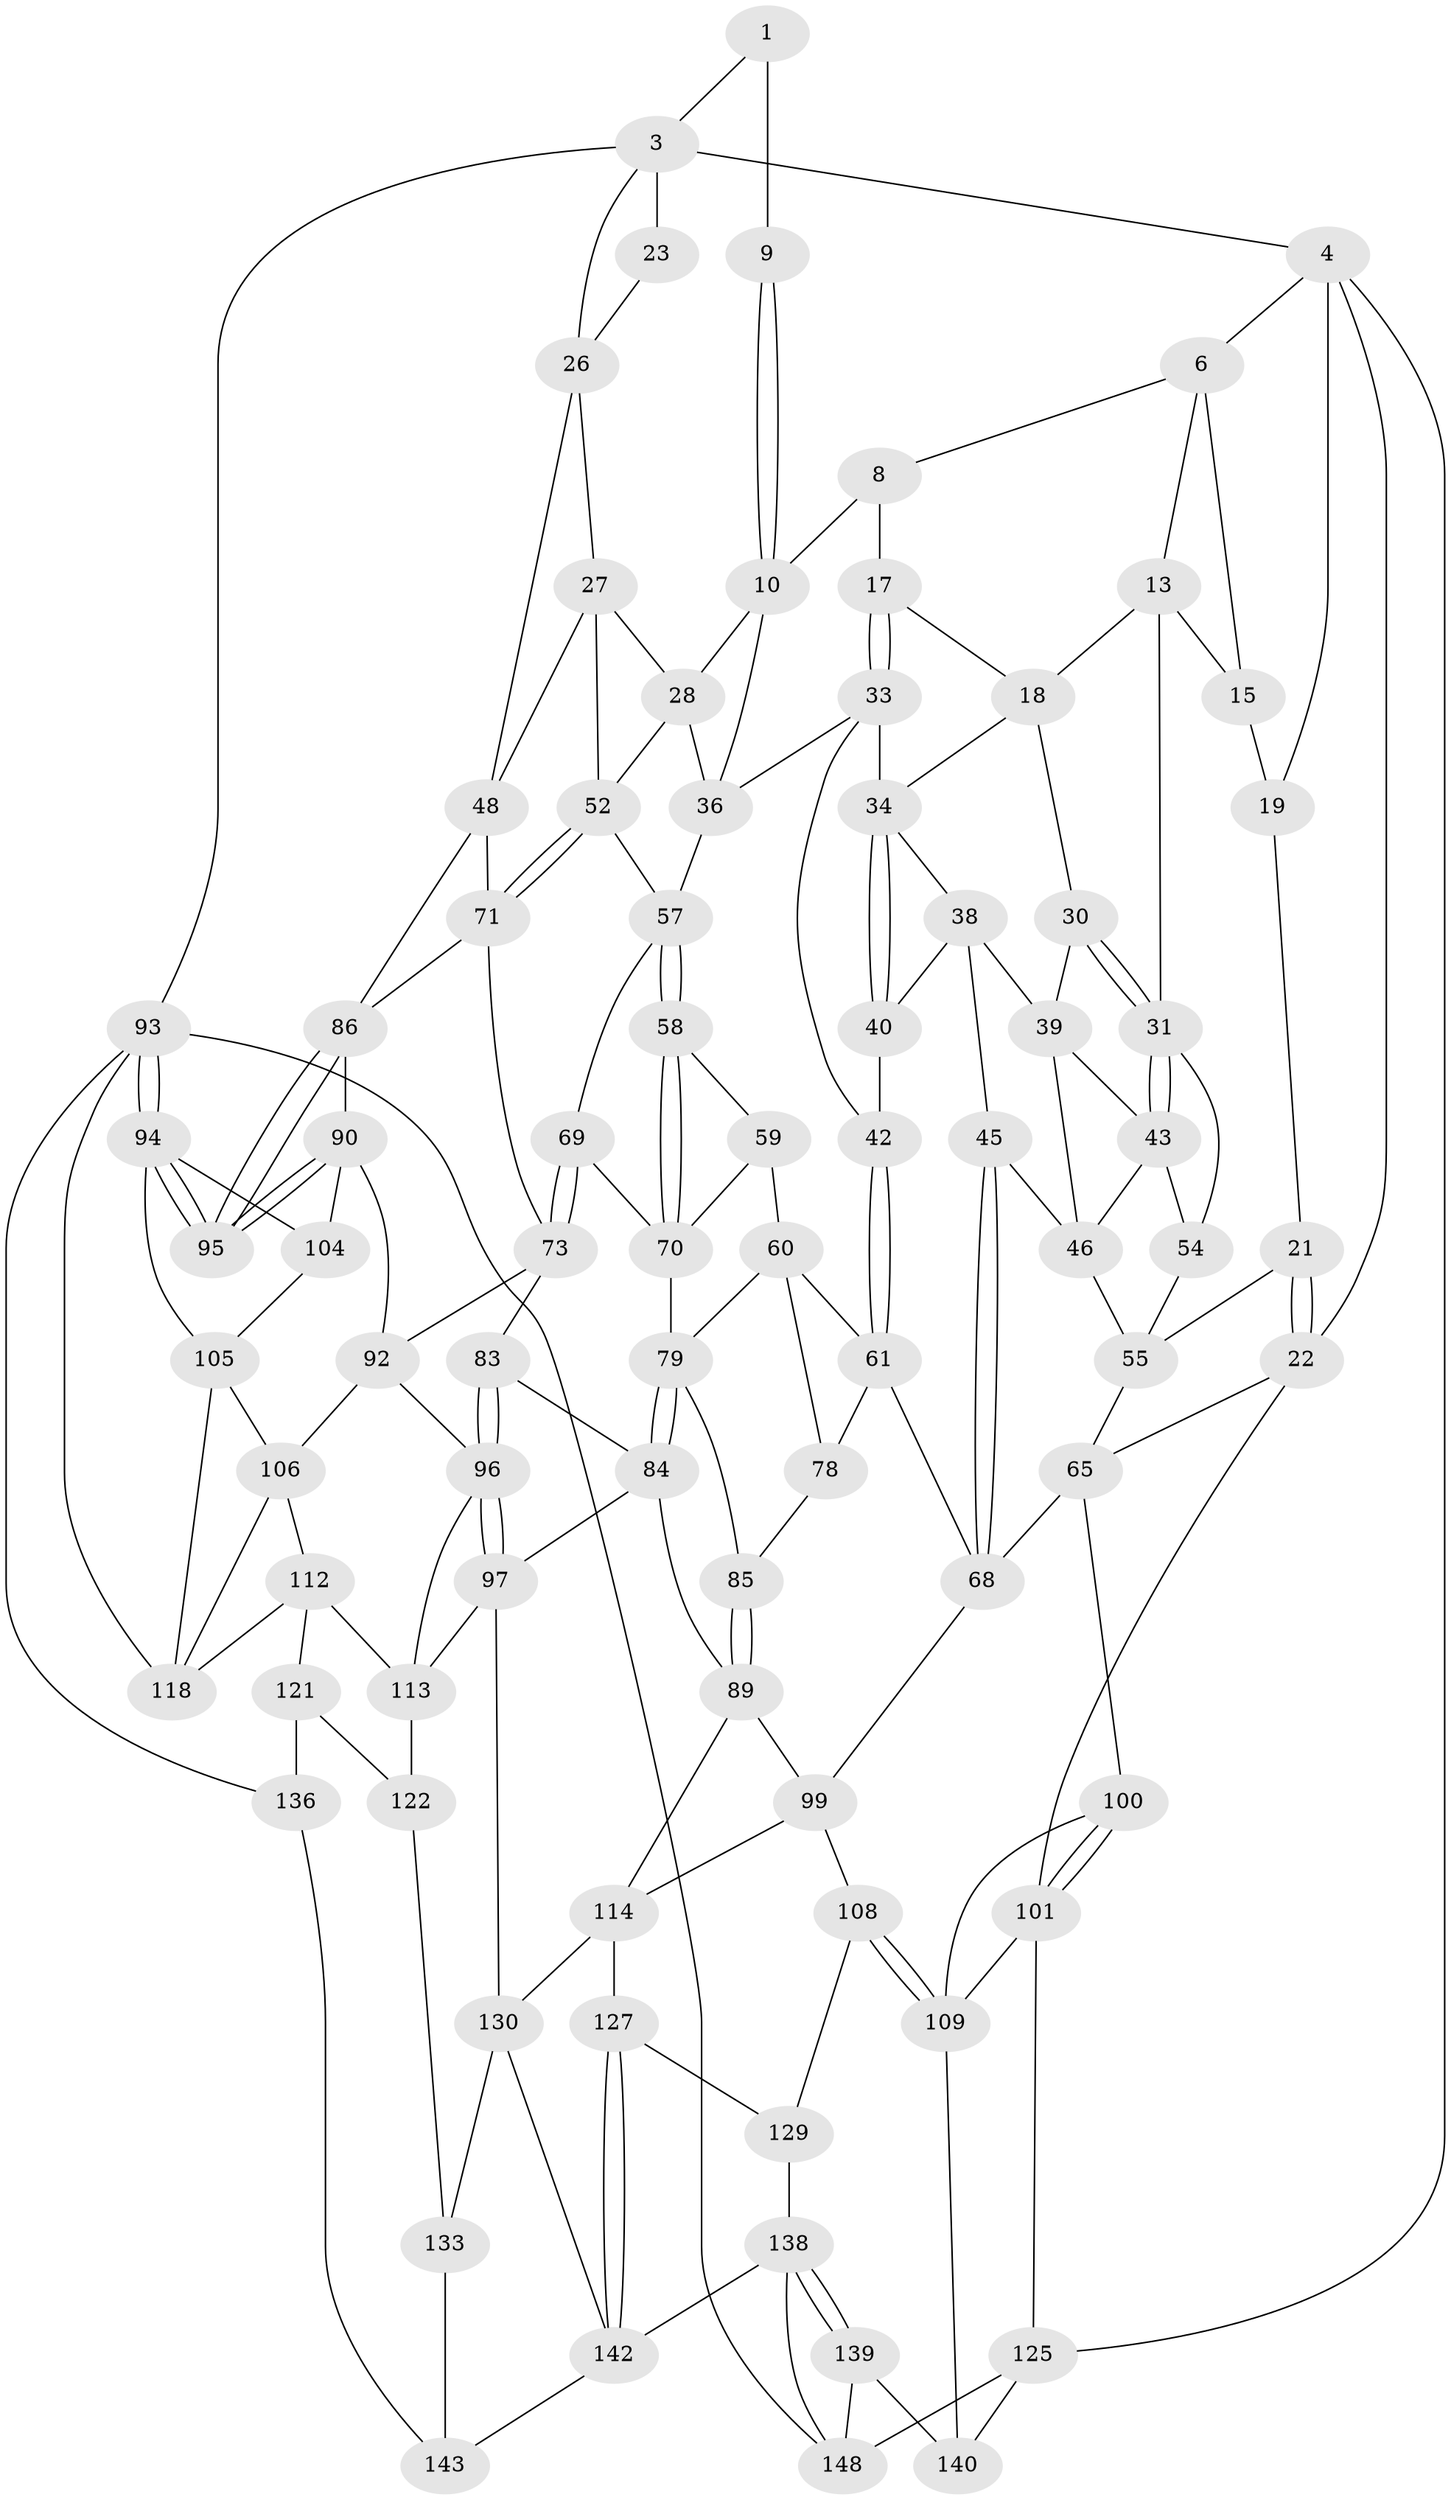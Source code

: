 // Generated by graph-tools (version 1.1) at 2025/52/02/27/25 19:52:43]
// undirected, 85 vertices, 178 edges
graph export_dot {
graph [start="1"]
  node [color=gray90,style=filled];
  1 [pos="+0.7327894965946485+0",super="+2"];
  3 [pos="+1+0",super="+24"];
  4 [pos="+0+0",super="+5"];
  6 [pos="+0.16759961770096077+0",super="+7"];
  8 [pos="+0.6663438466884893+0",super="+12"];
  9 [pos="+0.8196842944950639+0.011022407398080853",super="+25"];
  10 [pos="+0.7973193044106499+0.13148980600779156",super="+11"];
  13 [pos="+0.26975766879429486+0",super="+14"];
  15 [pos="+0.1546957949189273+0.18604683537009528",super="+16"];
  17 [pos="+0.4834162666662771+0.1120965563864947"];
  18 [pos="+0.328895902668965+0.05033283124360882",super="+29"];
  19 [pos="+0.05371219869413771+0.0477000489179459",super="+20"];
  21 [pos="+0+0.24519932985210222"];
  22 [pos="+0+0.2755005232827786",super="+66"];
  23 [pos="+0.9469130517756206+0.08328863824256864"];
  26 [pos="+0.9021101818900212+0.20236305510108343",super="+47"];
  27 [pos="+0.894804811741541+0.20377955449605775",super="+49"];
  28 [pos="+0.8165064369794583+0.17763433200072218",super="+50"];
  30 [pos="+0.3064337542775998+0.1216246406894618"];
  31 [pos="+0.1935713917783768+0.20464260415273802",super="+32"];
  33 [pos="+0.47525830804496383+0.16670270856413974",super="+37"];
  34 [pos="+0.38226520904507577+0.16867103190032678",super="+35"];
  36 [pos="+0.6339994214980892+0.20797098796053082",super="+51"];
  38 [pos="+0.3422888826344137+0.20555074335949686",super="+41"];
  39 [pos="+0.29153808552995364+0.2199875638794173",super="+44"];
  40 [pos="+0.43684372215514183+0.26770876229824075"];
  42 [pos="+0.4667141054820917+0.26012625660023897"];
  43 [pos="+0.19816971787918491+0.21407242258993042",super="+56"];
  45 [pos="+0.35536087995872845+0.3169267940237549"];
  46 [pos="+0.2854450186558037+0.28788521792564153",super="+62"];
  48 [pos="+1+0.2786264467909166",super="+81"];
  52 [pos="+0.8338625627493289+0.3448989328997449",super="+53"];
  54 [pos="+0.11633470702154891+0.2762371368711274"];
  55 [pos="+0+0.24648955512119758",super="+64"];
  57 [pos="+0.6510109689515802+0.27709437127001835",super="+63"];
  58 [pos="+0.6057415363588049+0.34140986064678236"];
  59 [pos="+0.5725866107449782+0.35481903615774174"];
  60 [pos="+0.5536939668519025+0.35596253161196956",super="+77"];
  61 [pos="+0.5022218002555885+0.30747623263505125",super="+67"];
  65 [pos="+0.14395221290448376+0.4216985649906258",super="+75"];
  68 [pos="+0.35374035215058386+0.482495834139863",super="+74"];
  69 [pos="+0.708965246828143+0.42156809358520175"];
  70 [pos="+0.6769052383681566+0.41963262154155795",super="+76"];
  71 [pos="+0.8402770631902686+0.422879250132057",super="+72"];
  73 [pos="+0.7912833360722668+0.4687347316044221",super="+82"];
  78 [pos="+0.4063020392816439+0.4835898656626829"];
  79 [pos="+0.6073817162739719+0.4934460369092931",super="+80"];
  83 [pos="+0.7143199631729844+0.5403644955497205"];
  84 [pos="+0.6339885830689274+0.530783931872487",super="+88"];
  85 [pos="+0.48383707150548416+0.5163602184323699"];
  86 [pos="+1+0.4457050475800115",super="+87"];
  89 [pos="+0.566879300288828+0.6855099092638754",super="+98"];
  90 [pos="+0.9229633114556761+0.5980214823933692",super="+91"];
  92 [pos="+0.7766836932345337+0.5724708805493061",super="+102"];
  93 [pos="+1+1",super="+123"];
  94 [pos="+1+0.7233718210619688",super="+110"];
  95 [pos="+1+0.45203798475355883"];
  96 [pos="+0.6415762780826649+0.6633103583425979",super="+103"];
  97 [pos="+0.5746869299261036+0.7004802534586014",super="+117"];
  99 [pos="+0.316232416694973+0.5302168785146175",super="+107"];
  100 [pos="+0.10396649356664668+0.6234197372470088"];
  101 [pos="+0+0.5952100332989485",super="+124"];
  104 [pos="+0.9212772434623134+0.6199413716731659"];
  105 [pos="+0.9099725427107508+0.6420137718700516",super="+115"];
  106 [pos="+0.8585856405555092+0.6829478170412747",super="+111"];
  108 [pos="+0.20696583840412988+0.7394091380637636"];
  109 [pos="+0.17291999194050925+0.7400129989592242",super="+141"];
  112 [pos="+0.7812820726594436+0.6991410117332996",super="+120"];
  113 [pos="+0.7616645597685524+0.6750624740487555",super="+116"];
  114 [pos="+0.37811576182650386+0.7358643531578785",super="+126"];
  118 [pos="+0.9377314783613061+0.8528777945308231",super="+119"];
  121 [pos="+0.7522651991623983+0.7735312201214605",super="+135"];
  122 [pos="+0.715739939783218+0.7611056888693634",super="+132"];
  125 [pos="+0+0.7752369461721231",super="+147"];
  127 [pos="+0.3560031775111539+0.7980976528364451",super="+128"];
  129 [pos="+0.2097514826534388+0.7423666220400762",super="+137"];
  130 [pos="+0.5749638580996652+0.718993358614618",super="+131"];
  133 [pos="+0.6643458999724966+0.8425852829608176",super="+134"];
  136 [pos="+1+1"];
  138 [pos="+0.23786404712476655+0.9773691528602825",super="+145"];
  139 [pos="+0.1132132173746877+0.8814659425752617"];
  140 [pos="+0.11016877085309014+0.8752571573023336"];
  142 [pos="+0.4204840533573842+0.9296785049912797",super="+144"];
  143 [pos="+0.5216116645730289+1",super="+146"];
  148 [pos="+0.05382602789827787+0.9661260258455432",super="+149"];
  1 -- 9 [weight=2];
  1 -- 3;
  3 -- 4;
  3 -- 93;
  3 -- 26;
  3 -- 23;
  4 -- 22;
  4 -- 125;
  4 -- 19;
  4 -- 6;
  6 -- 15;
  6 -- 8;
  6 -- 13;
  8 -- 17;
  8 -- 10;
  9 -- 10;
  9 -- 10;
  10 -- 28;
  10 -- 36;
  13 -- 18;
  13 -- 15;
  13 -- 31;
  15 -- 19 [weight=2];
  17 -- 18;
  17 -- 33;
  17 -- 33;
  18 -- 30;
  18 -- 34;
  19 -- 21;
  21 -- 22;
  21 -- 22;
  21 -- 55;
  22 -- 65;
  22 -- 101;
  23 -- 26;
  26 -- 27;
  26 -- 48;
  27 -- 28;
  27 -- 48;
  27 -- 52;
  28 -- 52;
  28 -- 36;
  30 -- 31;
  30 -- 31;
  30 -- 39;
  31 -- 43;
  31 -- 43;
  31 -- 54;
  33 -- 34;
  33 -- 42;
  33 -- 36;
  34 -- 40;
  34 -- 40;
  34 -- 38;
  36 -- 57;
  38 -- 39;
  38 -- 40;
  38 -- 45;
  39 -- 43;
  39 -- 46;
  40 -- 42;
  42 -- 61;
  42 -- 61;
  43 -- 54;
  43 -- 46;
  45 -- 46;
  45 -- 68;
  45 -- 68;
  46 -- 55;
  48 -- 86;
  48 -- 71;
  52 -- 71;
  52 -- 71;
  52 -- 57;
  54 -- 55;
  55 -- 65;
  57 -- 58;
  57 -- 58;
  57 -- 69;
  58 -- 59;
  58 -- 70;
  58 -- 70;
  59 -- 60;
  59 -- 70;
  60 -- 61;
  60 -- 78;
  60 -- 79;
  61 -- 68;
  61 -- 78;
  65 -- 100;
  65 -- 68;
  68 -- 99;
  69 -- 70;
  69 -- 73;
  69 -- 73;
  70 -- 79;
  71 -- 73;
  71 -- 86;
  73 -- 83;
  73 -- 92;
  78 -- 85;
  79 -- 84;
  79 -- 84;
  79 -- 85;
  83 -- 84;
  83 -- 96;
  83 -- 96;
  84 -- 89;
  84 -- 97;
  85 -- 89;
  85 -- 89;
  86 -- 95;
  86 -- 95;
  86 -- 90;
  89 -- 114;
  89 -- 99;
  90 -- 95;
  90 -- 95;
  90 -- 104;
  90 -- 92;
  92 -- 96;
  92 -- 106;
  93 -- 94;
  93 -- 94;
  93 -- 136;
  93 -- 118;
  93 -- 148;
  94 -- 95;
  94 -- 95;
  94 -- 104;
  94 -- 105;
  96 -- 97;
  96 -- 97;
  96 -- 113;
  97 -- 130;
  97 -- 113;
  99 -- 114;
  99 -- 108;
  100 -- 101;
  100 -- 101;
  100 -- 109;
  101 -- 109;
  101 -- 125;
  104 -- 105;
  105 -- 106;
  105 -- 118;
  106 -- 112;
  106 -- 118;
  108 -- 109;
  108 -- 109;
  108 -- 129;
  109 -- 140;
  112 -- 113;
  112 -- 121;
  112 -- 118;
  113 -- 122;
  114 -- 127;
  114 -- 130;
  121 -- 122 [weight=2];
  121 -- 136;
  122 -- 133;
  125 -- 148 [weight=2];
  125 -- 140;
  127 -- 142;
  127 -- 142;
  127 -- 129 [weight=2];
  129 -- 138;
  130 -- 142;
  130 -- 133;
  133 -- 143 [weight=2];
  136 -- 143;
  138 -- 139;
  138 -- 139;
  138 -- 142;
  138 -- 148;
  139 -- 140;
  139 -- 148;
  142 -- 143;
}
